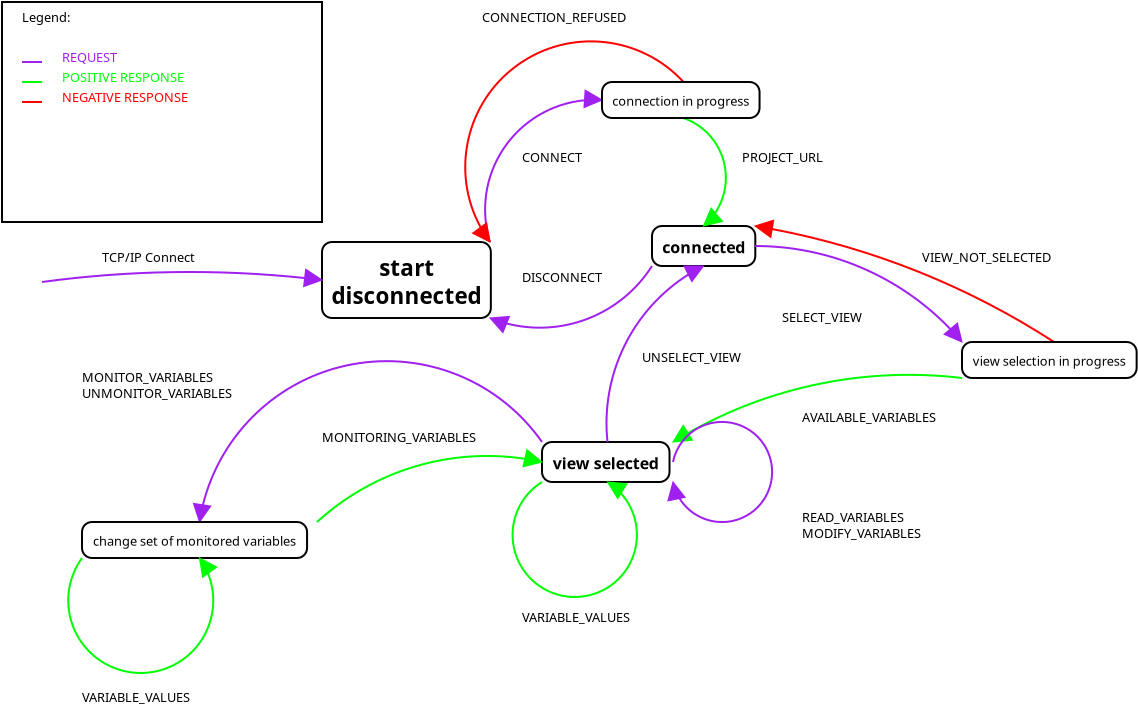 <?xml version="1.0" encoding="UTF-8"?>
<dia:diagram xmlns:dia="http://www.lysator.liu.se/~alla/dia/"><dia:layer name="Pozadí" visible="true"><dia:object type="UML - State" version="0" id="O0"><dia:attribute name="obj_pos"><dia:point val="2,5"/></dia:attribute><dia:attribute name="obj_bb"><dia:rectangle val="2,5;10.4,8.8"/></dia:attribute><dia:attribute name="elem_corner"><dia:point val="2,5"/></dia:attribute><dia:attribute name="elem_width"><dia:real val="8.4"/></dia:attribute><dia:attribute name="elem_height"><dia:real val="3.8"/></dia:attribute><dia:attribute name="text"><dia:composite type="text"><dia:attribute name="string"><dia:string>#start
disconnected#</dia:string></dia:attribute><dia:attribute name="font"><dia:font family="sans" style="80" name="Courier"/></dia:attribute><dia:attribute name="height"><dia:real val="1.4"/></dia:attribute><dia:attribute name="pos"><dia:point val="6.2,6.6"/></dia:attribute><dia:attribute name="color"><dia:color val="#000000"/></dia:attribute><dia:attribute name="alignment"><dia:enum val="1"/></dia:attribute></dia:composite></dia:attribute></dia:object><dia:object type="UML - State" version="0" id="O1"><dia:attribute name="obj_pos"><dia:point val="18.5,4.2"/></dia:attribute><dia:attribute name="obj_bb"><dia:rectangle val="18.5,4.2;23.65,6.2"/></dia:attribute><dia:attribute name="elem_corner"><dia:point val="18.5,4.2"/></dia:attribute><dia:attribute name="elem_width"><dia:real val="5.15"/></dia:attribute><dia:attribute name="elem_height"><dia:real val="2"/></dia:attribute><dia:attribute name="text"><dia:composite type="text"><dia:attribute name="string"><dia:string>#connected#</dia:string></dia:attribute><dia:attribute name="font"><dia:font family="sans" style="80" name="Courier"/></dia:attribute><dia:attribute name="height"><dia:real val="1"/></dia:attribute><dia:attribute name="pos"><dia:point val="21.075,5.55"/></dia:attribute><dia:attribute name="color"><dia:color val="#000000"/></dia:attribute><dia:attribute name="alignment"><dia:enum val="1"/></dia:attribute></dia:composite></dia:attribute></dia:object><dia:object type="UML - State" version="0" id="O2"><dia:attribute name="obj_pos"><dia:point val="13,15"/></dia:attribute><dia:attribute name="obj_bb"><dia:rectangle val="13,15;19.55,17"/></dia:attribute><dia:attribute name="elem_corner"><dia:point val="13,15"/></dia:attribute><dia:attribute name="elem_width"><dia:real val="6.55"/></dia:attribute><dia:attribute name="elem_height"><dia:real val="2"/></dia:attribute><dia:attribute name="text"><dia:composite type="text"><dia:attribute name="string"><dia:string>#view selected#</dia:string></dia:attribute><dia:attribute name="font"><dia:font family="sans" style="80" name="Courier"/></dia:attribute><dia:attribute name="height"><dia:real val="1"/></dia:attribute><dia:attribute name="pos"><dia:point val="16.275,16.35"/></dia:attribute><dia:attribute name="color"><dia:color val="#000000"/></dia:attribute><dia:attribute name="alignment"><dia:enum val="1"/></dia:attribute></dia:composite></dia:attribute></dia:object><dia:object type="Standard - Arc" version="0" id="O3"><dia:attribute name="obj_pos"><dia:point val="10.4,5"/></dia:attribute><dia:attribute name="obj_bb"><dia:rectangle val="10.105,-2.161;16.659,5.07"/></dia:attribute><dia:attribute name="conn_endpoints"><dia:point val="10.4,5"/><dia:point val="16,-2.1"/></dia:attribute><dia:attribute name="arc_color"><dia:color val="#a020f0"/></dia:attribute><dia:attribute name="curve_distance"><dia:real val="-2.376"/></dia:attribute><dia:attribute name="end_arrow"><dia:enum val="3"/></dia:attribute><dia:attribute name="end_arrow_length"><dia:real val="0.8"/></dia:attribute><dia:attribute name="end_arrow_width"><dia:real val="0.8"/></dia:attribute><dia:connections><dia:connection handle="0" to="O0" connection="2"/><dia:connection handle="1" to="O33" connection="3"/></dia:connections></dia:object><dia:object type="Standard - Arc" version="0" id="O4"><dia:attribute name="obj_pos"><dia:point val="18.5,6.2"/></dia:attribute><dia:attribute name="obj_bb"><dia:rectangle val="10.108,6.137;18.563,9.334"/></dia:attribute><dia:attribute name="conn_endpoints"><dia:point val="18.5,6.2"/><dia:point val="10.4,8.8"/></dia:attribute><dia:attribute name="arc_color"><dia:color val="#a020f0"/></dia:attribute><dia:attribute name="curve_distance"><dia:real val="-1.54"/></dia:attribute><dia:attribute name="end_arrow"><dia:enum val="3"/></dia:attribute><dia:attribute name="end_arrow_length"><dia:real val="0.8"/></dia:attribute><dia:attribute name="end_arrow_width"><dia:real val="0.8"/></dia:attribute><dia:connections><dia:connection handle="0" to="O1" connection="5"/><dia:connection handle="1" to="O0" connection="7"/></dia:connections></dia:object><dia:object type="Standard - Arc" version="0" id="O5"><dia:attribute name="obj_pos"><dia:point val="23.65,5.2"/></dia:attribute><dia:attribute name="obj_bb"><dia:rectangle val="23.584,5.15;34.382,10.747"/></dia:attribute><dia:attribute name="conn_endpoints"><dia:point val="23.65,5.2"/><dia:point val="34,10"/></dia:attribute><dia:attribute name="arc_color"><dia:color val="#a020f0"/></dia:attribute><dia:attribute name="curve_distance"><dia:real val="-1.262"/></dia:attribute><dia:attribute name="end_arrow"><dia:enum val="3"/></dia:attribute><dia:attribute name="end_arrow_length"><dia:real val="0.8"/></dia:attribute><dia:attribute name="end_arrow_width"><dia:real val="0.8"/></dia:attribute><dia:connections><dia:connection handle="0" to="O1" connection="4"/><dia:connection handle="1" to="O35" connection="0"/></dia:connections></dia:object><dia:object type="Standard - Arc" version="0" id="O6"><dia:attribute name="obj_pos"><dia:point val="16.275,15"/></dia:attribute><dia:attribute name="obj_bb"><dia:rectangle val="16.175,5.773;21.801,15.068"/></dia:attribute><dia:attribute name="conn_endpoints"><dia:point val="16.275,15"/><dia:point val="21.075,6.2"/></dia:attribute><dia:attribute name="arc_color"><dia:color val="#a020f0"/></dia:attribute><dia:attribute name="curve_distance"><dia:real val="-1.567"/></dia:attribute><dia:attribute name="end_arrow"><dia:enum val="3"/></dia:attribute><dia:attribute name="end_arrow_length"><dia:real val="0.8"/></dia:attribute><dia:attribute name="end_arrow_width"><dia:real val="0.8"/></dia:attribute><dia:connections><dia:connection handle="0" to="O2" connection="1"/><dia:connection handle="1" to="O1" connection="6"/></dia:connections></dia:object><dia:object type="Standard - Text" version="0" id="O7"><dia:attribute name="obj_pos"><dia:point val="12,1"/></dia:attribute><dia:attribute name="obj_bb"><dia:rectangle val="12,0.3;15.05,1.3"/></dia:attribute><dia:attribute name="text"><dia:composite type="text"><dia:attribute name="string"><dia:string>#CONNECT#</dia:string></dia:attribute><dia:attribute name="font"><dia:font family="sans" style="0" name="Courier"/></dia:attribute><dia:attribute name="height"><dia:real val="0.8"/></dia:attribute><dia:attribute name="pos"><dia:point val="12,1"/></dia:attribute><dia:attribute name="color"><dia:color val="#000000"/></dia:attribute><dia:attribute name="alignment"><dia:enum val="0"/></dia:attribute></dia:composite></dia:attribute></dia:object><dia:object type="Standard - Text" version="0" id="O8"><dia:attribute name="obj_pos"><dia:point val="12,7"/></dia:attribute><dia:attribute name="obj_bb"><dia:rectangle val="12,6.3;16.15,7.3"/></dia:attribute><dia:attribute name="text"><dia:composite type="text"><dia:attribute name="string"><dia:string>#DISCONNECT#</dia:string></dia:attribute><dia:attribute name="font"><dia:font family="sans" style="0" name="Courier"/></dia:attribute><dia:attribute name="height"><dia:real val="0.8"/></dia:attribute><dia:attribute name="pos"><dia:point val="12,7"/></dia:attribute><dia:attribute name="color"><dia:color val="#000000"/></dia:attribute><dia:attribute name="alignment"><dia:enum val="0"/></dia:attribute></dia:composite></dia:attribute></dia:object><dia:object type="Standard - Arc" version="0" id="O9"><dia:attribute name="obj_pos"><dia:point val="20.075,-3"/></dia:attribute><dia:attribute name="obj_bb"><dia:rectangle val="9.113,-5.081;20.145,5.648"/></dia:attribute><dia:attribute name="conn_endpoints"><dia:point val="20.075,-3"/><dia:point val="10.4,5"/></dia:attribute><dia:attribute name="arc_color"><dia:color val="#ff0000"/></dia:attribute><dia:attribute name="curve_distance"><dia:real val="5.955"/></dia:attribute><dia:attribute name="end_arrow"><dia:enum val="3"/></dia:attribute><dia:attribute name="end_arrow_length"><dia:real val="0.8"/></dia:attribute><dia:attribute name="end_arrow_width"><dia:real val="0.8"/></dia:attribute><dia:connections><dia:connection handle="0" to="O33" connection="1"/><dia:connection handle="1" to="O0" connection="2"/></dia:connections></dia:object><dia:object type="Standard - Text" version="0" id="O10"><dia:attribute name="obj_pos"><dia:point val="10,-6"/></dia:attribute><dia:attribute name="obj_bb"><dia:rectangle val="10,-6.7;17.5,-5.7"/></dia:attribute><dia:attribute name="text"><dia:composite type="text"><dia:attribute name="string"><dia:string>#CONNECTION_REFUSED#</dia:string></dia:attribute><dia:attribute name="font"><dia:font family="sans" style="0" name="Courier"/></dia:attribute><dia:attribute name="height"><dia:real val="0.8"/></dia:attribute><dia:attribute name="pos"><dia:point val="10,-6"/></dia:attribute><dia:attribute name="color"><dia:color val="#000000"/></dia:attribute><dia:attribute name="alignment"><dia:enum val="0"/></dia:attribute></dia:composite></dia:attribute></dia:object><dia:object type="Standard - Text" version="0" id="O11"><dia:attribute name="obj_pos"><dia:point val="1.95,-5.936"/></dia:attribute><dia:attribute name="obj_bb"><dia:rectangle val="1.95,-6.636;1.95,-5.636"/></dia:attribute><dia:attribute name="text"><dia:composite type="text"><dia:attribute name="string"><dia:string>##</dia:string></dia:attribute><dia:attribute name="font"><dia:font family="sans" style="0" name="Courier"/></dia:attribute><dia:attribute name="height"><dia:real val="0.8"/></dia:attribute><dia:attribute name="pos"><dia:point val="1.95,-5.936"/></dia:attribute><dia:attribute name="color"><dia:color val="#000000"/></dia:attribute><dia:attribute name="alignment"><dia:enum val="0"/></dia:attribute></dia:composite></dia:attribute></dia:object><dia:object type="Standard - Box" version="0" id="O12"><dia:attribute name="obj_pos"><dia:point val="-14,-7"/></dia:attribute><dia:attribute name="obj_bb"><dia:rectangle val="-14.05,-7.05;2.05,4.05"/></dia:attribute><dia:attribute name="elem_corner"><dia:point val="-14,-7"/></dia:attribute><dia:attribute name="elem_width"><dia:real val="16"/></dia:attribute><dia:attribute name="elem_height"><dia:real val="11"/></dia:attribute><dia:attribute name="show_background"><dia:boolean val="true"/></dia:attribute></dia:object><dia:object type="Standard - Text" version="0" id="O13"><dia:attribute name="obj_pos"><dia:point val="-11,-4"/></dia:attribute><dia:attribute name="obj_bb"><dia:rectangle val="-11,-4.7;-8.1,-3.7"/></dia:attribute><dia:attribute name="text"><dia:composite type="text"><dia:attribute name="string"><dia:string>#REQUEST#</dia:string></dia:attribute><dia:attribute name="font"><dia:font family="sans" style="0" name="Courier"/></dia:attribute><dia:attribute name="height"><dia:real val="0.8"/></dia:attribute><dia:attribute name="pos"><dia:point val="-11,-4"/></dia:attribute><dia:attribute name="color"><dia:color val="#a020f0"/></dia:attribute><dia:attribute name="alignment"><dia:enum val="0"/></dia:attribute></dia:composite></dia:attribute></dia:object><dia:object type="Standard - Text" version="0" id="O14"><dia:attribute name="obj_pos"><dia:point val="-11,-3"/></dia:attribute><dia:attribute name="obj_bb"><dia:rectangle val="-11,-3.7;-4.5,-2.7"/></dia:attribute><dia:attribute name="text"><dia:composite type="text"><dia:attribute name="string"><dia:string>#POSITIVE RESPONSE#</dia:string></dia:attribute><dia:attribute name="font"><dia:font family="sans" style="0" name="Courier"/></dia:attribute><dia:attribute name="height"><dia:real val="0.8"/></dia:attribute><dia:attribute name="pos"><dia:point val="-11,-3"/></dia:attribute><dia:attribute name="color"><dia:color val="#00ff00"/></dia:attribute><dia:attribute name="alignment"><dia:enum val="0"/></dia:attribute></dia:composite></dia:attribute></dia:object><dia:object type="Standard - Text" version="0" id="O15"><dia:attribute name="obj_pos"><dia:point val="-11,-2"/></dia:attribute><dia:attribute name="obj_bb"><dia:rectangle val="-11,-2.7;-4.4,-1.7"/></dia:attribute><dia:attribute name="text"><dia:composite type="text"><dia:attribute name="string"><dia:string>#NEGATIVE RESPONSE#</dia:string></dia:attribute><dia:attribute name="font"><dia:font family="sans" style="0" name="Courier"/></dia:attribute><dia:attribute name="height"><dia:real val="0.8"/></dia:attribute><dia:attribute name="pos"><dia:point val="-11,-2"/></dia:attribute><dia:attribute name="color"><dia:color val="#ff0000"/></dia:attribute><dia:attribute name="alignment"><dia:enum val="0"/></dia:attribute></dia:composite></dia:attribute></dia:object><dia:object type="Standard - Arc" version="0" id="O16"><dia:attribute name="obj_pos"><dia:point val="20.075,-1.2"/></dia:attribute><dia:attribute name="obj_bb"><dia:rectangle val="20.017,-1.258;22.242,4.395"/></dia:attribute><dia:attribute name="conn_endpoints"><dia:point val="20.075,-1.2"/><dia:point val="21.075,4.2"/></dia:attribute><dia:attribute name="arc_color"><dia:color val="#00ff00"/></dia:attribute><dia:attribute name="curve_distance"><dia:real val="-1.591"/></dia:attribute><dia:attribute name="end_arrow"><dia:enum val="3"/></dia:attribute><dia:attribute name="end_arrow_length"><dia:real val="0.8"/></dia:attribute><dia:attribute name="end_arrow_width"><dia:real val="0.8"/></dia:attribute><dia:connections><dia:connection handle="0" to="O33" connection="6"/><dia:connection handle="1" to="O1" connection="1"/></dia:connections></dia:object><dia:object type="Standard - Text" version="0" id="O17"><dia:attribute name="obj_pos"><dia:point val="23,1"/></dia:attribute><dia:attribute name="obj_bb"><dia:rectangle val="23,0.278;27.372,1.345"/></dia:attribute><dia:attribute name="text"><dia:composite type="text"><dia:attribute name="string"><dia:string>#PROJECT_URL#</dia:string></dia:attribute><dia:attribute name="font"><dia:font family="sans" style="0" name="Courier"/></dia:attribute><dia:attribute name="height"><dia:real val="0.8"/></dia:attribute><dia:attribute name="pos"><dia:point val="23,1"/></dia:attribute><dia:attribute name="color"><dia:color val="#000000"/></dia:attribute><dia:attribute name="alignment"><dia:enum val="0"/></dia:attribute></dia:composite></dia:attribute></dia:object><dia:object type="Standard - Line" version="0" id="O18"><dia:attribute name="obj_pos"><dia:point val="-13,-4"/></dia:attribute><dia:attribute name="obj_bb"><dia:rectangle val="-13.05,-4.05;-11.95,-3.95"/></dia:attribute><dia:attribute name="conn_endpoints"><dia:point val="-13,-4"/><dia:point val="-12,-4"/></dia:attribute><dia:attribute name="numcp"><dia:int val="1"/></dia:attribute><dia:attribute name="line_color"><dia:color val="#a020f0"/></dia:attribute></dia:object><dia:object type="Standard - Line" version="0" id="O19"><dia:attribute name="obj_pos"><dia:point val="-13,-3"/></dia:attribute><dia:attribute name="obj_bb"><dia:rectangle val="-13.05,-3.05;-11.95,-2.95"/></dia:attribute><dia:attribute name="conn_endpoints"><dia:point val="-13,-3"/><dia:point val="-12,-3"/></dia:attribute><dia:attribute name="numcp"><dia:int val="1"/></dia:attribute><dia:attribute name="line_color"><dia:color val="#00ff00"/></dia:attribute></dia:object><dia:object type="Standard - Line" version="0" id="O20"><dia:attribute name="obj_pos"><dia:point val="-13,-2"/></dia:attribute><dia:attribute name="obj_bb"><dia:rectangle val="-13.05,-2.05;-11.95,-1.95"/></dia:attribute><dia:attribute name="conn_endpoints"><dia:point val="-13,-2"/><dia:point val="-12,-2"/></dia:attribute><dia:attribute name="numcp"><dia:int val="1"/></dia:attribute><dia:attribute name="line_color"><dia:color val="#ff0000"/></dia:attribute></dia:object><dia:object type="Standard - Text" version="0" id="O21"><dia:attribute name="obj_pos"><dia:point val="25,9"/></dia:attribute><dia:attribute name="obj_bb"><dia:rectangle val="25,8.277;29.473,9.345"/></dia:attribute><dia:attribute name="text"><dia:composite type="text"><dia:attribute name="string"><dia:string>#SELECT_VIEW#</dia:string></dia:attribute><dia:attribute name="font"><dia:font family="sans" style="0" name="Courier"/></dia:attribute><dia:attribute name="height"><dia:real val="0.8"/></dia:attribute><dia:attribute name="pos"><dia:point val="25,9"/></dia:attribute><dia:attribute name="color"><dia:color val="#000000"/></dia:attribute><dia:attribute name="alignment"><dia:enum val="0"/></dia:attribute></dia:composite></dia:attribute></dia:object><dia:object type="Standard - Text" version="0" id="O22"><dia:attribute name="obj_pos"><dia:point val="18,11"/></dia:attribute><dia:attribute name="obj_bb"><dia:rectangle val="18,10.277;23.372,11.345"/></dia:attribute><dia:attribute name="text"><dia:composite type="text"><dia:attribute name="string"><dia:string>#UNSELECT_VIEW#</dia:string></dia:attribute><dia:attribute name="font"><dia:font family="sans" style="0" name="Courier"/></dia:attribute><dia:attribute name="height"><dia:real val="0.8"/></dia:attribute><dia:attribute name="pos"><dia:point val="18,11"/></dia:attribute><dia:attribute name="color"><dia:color val="#000000"/></dia:attribute><dia:attribute name="alignment"><dia:enum val="0"/></dia:attribute></dia:composite></dia:attribute></dia:object><dia:object type="Standard - Arc" version="0" id="O23"><dia:attribute name="obj_pos"><dia:point val="38.6,10"/></dia:attribute><dia:attribute name="obj_bb"><dia:rectangle val="23.314,3.436;38.665,10.065"/></dia:attribute><dia:attribute name="conn_endpoints"><dia:point val="38.6,10"/><dia:point val="23.65,4.2"/></dia:attribute><dia:attribute name="arc_color"><dia:color val="#ff0000"/></dia:attribute><dia:attribute name="curve_distance"><dia:real val="0.826"/></dia:attribute><dia:attribute name="end_arrow"><dia:enum val="3"/></dia:attribute><dia:attribute name="end_arrow_length"><dia:real val="0.8"/></dia:attribute><dia:attribute name="end_arrow_width"><dia:real val="0.8"/></dia:attribute><dia:connections><dia:connection handle="0" to="O35" connection="1"/><dia:connection handle="1" to="O1" connection="2"/></dia:connections></dia:object><dia:object type="Standard - Text" version="0" id="O24"><dia:attribute name="obj_pos"><dia:point val="32,6"/></dia:attribute><dia:attribute name="obj_bb"><dia:rectangle val="32,5.277;39.023,6.345"/></dia:attribute><dia:attribute name="text"><dia:composite type="text"><dia:attribute name="string"><dia:string>#VIEW_NOT_SELECTED#</dia:string></dia:attribute><dia:attribute name="font"><dia:font family="sans" style="0" name="Courier"/></dia:attribute><dia:attribute name="height"><dia:real val="0.8"/></dia:attribute><dia:attribute name="pos"><dia:point val="32,6"/></dia:attribute><dia:attribute name="color"><dia:color val="#000000"/></dia:attribute><dia:attribute name="alignment"><dia:enum val="0"/></dia:attribute></dia:composite></dia:attribute></dia:object><dia:object type="Standard - Arc" version="0" id="O25"><dia:attribute name="obj_pos"><dia:point val="34,11.8"/></dia:attribute><dia:attribute name="obj_bb"><dia:rectangle val="19.328,11.591;34.06,15.792"/></dia:attribute><dia:attribute name="conn_endpoints"><dia:point val="34,11.8"/><dia:point val="19.55,15"/></dia:attribute><dia:attribute name="arc_color"><dia:color val="#00ff00"/></dia:attribute><dia:attribute name="curve_distance"><dia:real val="1.259"/></dia:attribute><dia:attribute name="end_arrow"><dia:enum val="3"/></dia:attribute><dia:attribute name="end_arrow_length"><dia:real val="0.8"/></dia:attribute><dia:attribute name="end_arrow_width"><dia:real val="0.8"/></dia:attribute><dia:connections><dia:connection handle="0" to="O35" connection="5"/><dia:connection handle="1" to="O2" connection="2"/></dia:connections></dia:object><dia:object type="Standard - Text" version="0" id="O26"><dia:attribute name="obj_pos"><dia:point val="26,14"/></dia:attribute><dia:attribute name="obj_bb"><dia:rectangle val="26,13.3;33.15,14.3"/></dia:attribute><dia:attribute name="text"><dia:composite type="text"><dia:attribute name="string"><dia:string>#AVAILABLE_VARIABLES#</dia:string></dia:attribute><dia:attribute name="font"><dia:font family="sans" style="0" name="Courier"/></dia:attribute><dia:attribute name="height"><dia:real val="0.8"/></dia:attribute><dia:attribute name="pos"><dia:point val="26,14"/></dia:attribute><dia:attribute name="color"><dia:color val="#000000"/></dia:attribute><dia:attribute name="alignment"><dia:enum val="0"/></dia:attribute></dia:composite></dia:attribute></dia:object><dia:object type="Standard - Text" version="0" id="O27"><dia:attribute name="obj_pos"><dia:point val="-6,0"/></dia:attribute><dia:attribute name="obj_bb"><dia:rectangle val="-6,-0.7;-6,0.3"/></dia:attribute><dia:attribute name="text"><dia:composite type="text"><dia:attribute name="string"><dia:string>##</dia:string></dia:attribute><dia:attribute name="font"><dia:font family="sans" style="0" name="Courier"/></dia:attribute><dia:attribute name="height"><dia:real val="0.8"/></dia:attribute><dia:attribute name="pos"><dia:point val="-6,0"/></dia:attribute><dia:attribute name="color"><dia:color val="#000000"/></dia:attribute><dia:attribute name="alignment"><dia:enum val="0"/></dia:attribute></dia:composite></dia:attribute></dia:object><dia:object type="Standard - Text" version="0" id="O28"><dia:attribute name="obj_pos"><dia:point val="-13,-6"/></dia:attribute><dia:attribute name="obj_bb"><dia:rectangle val="-13,-6.7;-10.4,-5.7"/></dia:attribute><dia:attribute name="text"><dia:composite type="text"><dia:attribute name="string"><dia:string>#Legend:#</dia:string></dia:attribute><dia:attribute name="font"><dia:font family="sans" style="0" name="Courier"/></dia:attribute><dia:attribute name="height"><dia:real val="0.8"/></dia:attribute><dia:attribute name="pos"><dia:point val="-13,-6"/></dia:attribute><dia:attribute name="color"><dia:color val="#000000"/></dia:attribute><dia:attribute name="alignment"><dia:enum val="0"/></dia:attribute></dia:composite></dia:attribute></dia:object><dia:object type="Standard - Arc" version="0" id="O29"><dia:attribute name="obj_pos"><dia:point val="13,15"/></dia:attribute><dia:attribute name="obj_bb"><dia:rectangle val="-4.356,10.908;13.06,19.79"/></dia:attribute><dia:attribute name="conn_endpoints"><dia:point val="13,15"/><dia:point val="-4.125,19"/></dia:attribute><dia:attribute name="arc_color"><dia:color val="#a020f0"/></dia:attribute><dia:attribute name="curve_distance"><dia:real val="5.95"/></dia:attribute><dia:attribute name="end_arrow"><dia:enum val="3"/></dia:attribute><dia:attribute name="end_arrow_length"><dia:real val="0.8"/></dia:attribute><dia:attribute name="end_arrow_width"><dia:real val="0.8"/></dia:attribute><dia:connections><dia:connection handle="0" to="O2" connection="0"/><dia:connection handle="1" to="O34" connection="1"/></dia:connections></dia:object><dia:object type="Standard - Text" version="0" id="O30"><dia:attribute name="obj_pos"><dia:point val="-10,12"/></dia:attribute><dia:attribute name="obj_bb"><dia:rectangle val="-10,11.3;-2.35,13.1"/></dia:attribute><dia:attribute name="text"><dia:composite type="text"><dia:attribute name="string"><dia:string>#MONITOR_VARIABLES
UNMONITOR_VARIABLES#</dia:string></dia:attribute><dia:attribute name="font"><dia:font family="sans" style="0" name="Courier"/></dia:attribute><dia:attribute name="height"><dia:real val="0.8"/></dia:attribute><dia:attribute name="pos"><dia:point val="-10,12"/></dia:attribute><dia:attribute name="color"><dia:color val="#000000"/></dia:attribute><dia:attribute name="alignment"><dia:enum val="0"/></dia:attribute></dia:composite></dia:attribute></dia:object><dia:object type="Standard - Arc" version="0" id="O31"><dia:attribute name="obj_pos"><dia:point val="1.75,19"/></dia:attribute><dia:attribute name="obj_bb"><dia:rectangle val="1.689,15.648;13.254,19.061"/></dia:attribute><dia:attribute name="conn_endpoints"><dia:point val="1.75,19"/><dia:point val="13,16"/></dia:attribute><dia:attribute name="arc_color"><dia:color val="#00ff00"/></dia:attribute><dia:attribute name="curve_distance"><dia:real val="-1.424"/></dia:attribute><dia:attribute name="end_arrow"><dia:enum val="3"/></dia:attribute><dia:attribute name="end_arrow_length"><dia:real val="0.8"/></dia:attribute><dia:attribute name="end_arrow_width"><dia:real val="0.8"/></dia:attribute><dia:connections><dia:connection handle="0" to="O34" connection="2"/><dia:connection handle="1" to="O2" connection="3"/></dia:connections></dia:object><dia:object type="Standard - Text" version="0" id="O32"><dia:attribute name="obj_pos"><dia:point val="2,15"/></dia:attribute><dia:attribute name="obj_bb"><dia:rectangle val="2,14.3;9.9,15.3"/></dia:attribute><dia:attribute name="text"><dia:composite type="text"><dia:attribute name="string"><dia:string>#MONITORING_VARIABLES#</dia:string></dia:attribute><dia:attribute name="font"><dia:font family="sans" style="0" name="Courier"/></dia:attribute><dia:attribute name="height"><dia:real val="0.8"/></dia:attribute><dia:attribute name="pos"><dia:point val="2,15"/></dia:attribute><dia:attribute name="color"><dia:color val="#000000"/></dia:attribute><dia:attribute name="alignment"><dia:enum val="0"/></dia:attribute></dia:composite></dia:attribute></dia:object><dia:object type="UML - State" version="0" id="O33"><dia:attribute name="obj_pos"><dia:point val="16,-3"/></dia:attribute><dia:attribute name="obj_bb"><dia:rectangle val="16,-3;24.15,-1.2"/></dia:attribute><dia:attribute name="elem_corner"><dia:point val="16,-3"/></dia:attribute><dia:attribute name="elem_width"><dia:real val="8.15"/></dia:attribute><dia:attribute name="elem_height"><dia:real val="1.8"/></dia:attribute><dia:attribute name="text"><dia:composite type="text"><dia:attribute name="string"><dia:string>#connection in progress#</dia:string></dia:attribute><dia:attribute name="font"><dia:font family="sans" style="0" name="Courier"/></dia:attribute><dia:attribute name="height"><dia:real val="0.8"/></dia:attribute><dia:attribute name="pos"><dia:point val="20.075,-1.8"/></dia:attribute><dia:attribute name="color"><dia:color val="#000000"/></dia:attribute><dia:attribute name="alignment"><dia:enum val="1"/></dia:attribute></dia:composite></dia:attribute></dia:object><dia:object type="UML - State" version="0" id="O34"><dia:attribute name="obj_pos"><dia:point val="-10,19"/></dia:attribute><dia:attribute name="obj_bb"><dia:rectangle val="-10,19;1.75,20.8"/></dia:attribute><dia:attribute name="elem_corner"><dia:point val="-10,19"/></dia:attribute><dia:attribute name="elem_width"><dia:real val="11.75"/></dia:attribute><dia:attribute name="elem_height"><dia:real val="1.8"/></dia:attribute><dia:attribute name="text"><dia:composite type="text"><dia:attribute name="string"><dia:string>#change set of monitored variables#</dia:string></dia:attribute><dia:attribute name="font"><dia:font family="sans" style="0" name="Courier"/></dia:attribute><dia:attribute name="height"><dia:real val="0.8"/></dia:attribute><dia:attribute name="pos"><dia:point val="-4.125,20.2"/></dia:attribute><dia:attribute name="color"><dia:color val="#000000"/></dia:attribute><dia:attribute name="alignment"><dia:enum val="1"/></dia:attribute></dia:composite></dia:attribute></dia:object><dia:object type="UML - State" version="0" id="O35"><dia:attribute name="obj_pos"><dia:point val="34,10"/></dia:attribute><dia:attribute name="obj_bb"><dia:rectangle val="34,10;43.2,11.8"/></dia:attribute><dia:attribute name="elem_corner"><dia:point val="34,10"/></dia:attribute><dia:attribute name="elem_width"><dia:real val="9.2"/></dia:attribute><dia:attribute name="elem_height"><dia:real val="1.8"/></dia:attribute><dia:attribute name="text"><dia:composite type="text"><dia:attribute name="string"><dia:string>#view selection in progress#</dia:string></dia:attribute><dia:attribute name="font"><dia:font family="sans" style="0" name="Courier"/></dia:attribute><dia:attribute name="height"><dia:real val="0.8"/></dia:attribute><dia:attribute name="pos"><dia:point val="38.6,11.2"/></dia:attribute><dia:attribute name="color"><dia:color val="#000000"/></dia:attribute><dia:attribute name="alignment"><dia:enum val="1"/></dia:attribute></dia:composite></dia:attribute></dia:object><dia:object type="Standard - Arc" version="0" id="O36"><dia:attribute name="obj_pos"><dia:point val="19.55,16"/></dia:attribute><dia:attribute name="obj_bb"><dia:rectangle val="18.75,13.947;24.556,19.053"/></dia:attribute><dia:attribute name="conn_endpoints"><dia:point val="19.55,16"/><dia:point val="19.55,17"/></dia:attribute><dia:attribute name="arc_color"><dia:color val="#a020f0"/></dia:attribute><dia:attribute name="curve_distance"><dia:real val="-4.956"/></dia:attribute><dia:attribute name="end_arrow"><dia:enum val="3"/></dia:attribute><dia:attribute name="end_arrow_length"><dia:real val="0.8"/></dia:attribute><dia:attribute name="end_arrow_width"><dia:real val="0.8"/></dia:attribute><dia:connections><dia:connection handle="0" to="O2" connection="4"/><dia:connection handle="1" to="O2" connection="7"/></dia:connections></dia:object><dia:object type="Standard - Text" version="0" id="O37"><dia:attribute name="obj_pos"><dia:point val="26,19"/></dia:attribute><dia:attribute name="obj_bb"><dia:rectangle val="26,18.3;32.2,20.1"/></dia:attribute><dia:attribute name="text"><dia:composite type="text"><dia:attribute name="string"><dia:string>#READ_VARIABLES
MODIFY_VARIABLES#</dia:string></dia:attribute><dia:attribute name="font"><dia:font family="sans" style="0" name="Courier"/></dia:attribute><dia:attribute name="height"><dia:real val="0.8"/></dia:attribute><dia:attribute name="pos"><dia:point val="26,19"/></dia:attribute><dia:attribute name="color"><dia:color val="#000000"/></dia:attribute><dia:attribute name="alignment"><dia:enum val="0"/></dia:attribute></dia:composite></dia:attribute></dia:object><dia:object type="Standard - Arc" version="0" id="O38"><dia:attribute name="obj_pos"><dia:point val="13,17"/></dia:attribute><dia:attribute name="obj_bb"><dia:rectangle val="11.479,16.2;17.796,22.8"/></dia:attribute><dia:attribute name="conn_endpoints"><dia:point val="13,17"/><dia:point val="16.275,17"/></dia:attribute><dia:attribute name="arc_color"><dia:color val="#00ff00"/></dia:attribute><dia:attribute name="curve_distance"><dia:real val="5.75"/></dia:attribute><dia:attribute name="end_arrow"><dia:enum val="3"/></dia:attribute><dia:attribute name="end_arrow_length"><dia:real val="0.8"/></dia:attribute><dia:attribute name="end_arrow_width"><dia:real val="0.8"/></dia:attribute><dia:connections><dia:connection handle="0" to="O2" connection="5"/><dia:connection handle="1" to="O2" connection="6"/></dia:connections></dia:object><dia:object type="Standard - Text" version="0" id="O39"><dia:attribute name="obj_pos"><dia:point val="12,24"/></dia:attribute><dia:attribute name="obj_bb"><dia:rectangle val="12,23.3;17.8,24.3"/></dia:attribute><dia:attribute name="text"><dia:composite type="text"><dia:attribute name="string"><dia:string>#VARIABLE_VALUES#</dia:string></dia:attribute><dia:attribute name="font"><dia:font family="sans" style="0" name="Courier"/></dia:attribute><dia:attribute name="height"><dia:real val="0.8"/></dia:attribute><dia:attribute name="pos"><dia:point val="12,24"/></dia:attribute><dia:attribute name="color"><dia:color val="#000000"/></dia:attribute><dia:attribute name="alignment"><dia:enum val="0"/></dia:attribute></dia:composite></dia:attribute></dia:object><dia:object type="Standard - Arc" version="0" id="O40"><dia:attribute name="obj_pos"><dia:point val="-10,20.8"/></dia:attribute><dia:attribute name="obj_bb"><dia:rectangle val="-10.738,20;-3.387,26.6"/></dia:attribute><dia:attribute name="conn_endpoints"><dia:point val="-10,20.8"/><dia:point val="-4.125,20.8"/></dia:attribute><dia:attribute name="arc_color"><dia:color val="#00ff00"/></dia:attribute><dia:attribute name="curve_distance"><dia:real val="5.75"/></dia:attribute><dia:attribute name="end_arrow"><dia:enum val="3"/></dia:attribute><dia:attribute name="end_arrow_length"><dia:real val="0.8"/></dia:attribute><dia:attribute name="end_arrow_width"><dia:real val="0.8"/></dia:attribute><dia:connections><dia:connection handle="0" to="O34" connection="5"/><dia:connection handle="1" to="O34" connection="6"/></dia:connections></dia:object><dia:object type="Standard - Text" version="0" id="O41"><dia:attribute name="obj_pos"><dia:point val="-10,28"/></dia:attribute><dia:attribute name="obj_bb"><dia:rectangle val="-10,27.3;-4.2,28.3"/></dia:attribute><dia:attribute name="text"><dia:composite type="text"><dia:attribute name="string"><dia:string>#VARIABLE_VALUES#</dia:string></dia:attribute><dia:attribute name="font"><dia:font family="sans" style="0" name="Courier"/></dia:attribute><dia:attribute name="height"><dia:real val="0.8"/></dia:attribute><dia:attribute name="pos"><dia:point val="-10,28"/></dia:attribute><dia:attribute name="color"><dia:color val="#000000"/></dia:attribute><dia:attribute name="alignment"><dia:enum val="0"/></dia:attribute></dia:composite></dia:attribute></dia:object><dia:object type="Standard - Arc" version="0" id="O42"><dia:attribute name="obj_pos"><dia:point val="-12,7"/></dia:attribute><dia:attribute name="obj_bb"><dia:rectangle val="-12.05,6.45;2.056,7.7"/></dia:attribute><dia:attribute name="conn_endpoints"><dia:point val="-12,7"/><dia:point val="2,6.9"/></dia:attribute><dia:attribute name="arc_color"><dia:color val="#a020f0"/></dia:attribute><dia:attribute name="curve_distance"><dia:real val="-0.449"/></dia:attribute><dia:attribute name="end_arrow"><dia:enum val="3"/></dia:attribute><dia:attribute name="end_arrow_length"><dia:real val="0.8"/></dia:attribute><dia:attribute name="end_arrow_width"><dia:real val="0.8"/></dia:attribute><dia:connections><dia:connection handle="1" to="O0" connection="3"/></dia:connections></dia:object><dia:object type="Standard - Text" version="0" id="O43"><dia:attribute name="obj_pos"><dia:point val="-9,6"/></dia:attribute><dia:attribute name="obj_bb"><dia:rectangle val="-9,5.3;-4.1,6.3"/></dia:attribute><dia:attribute name="text"><dia:composite type="text"><dia:attribute name="string"><dia:string>#TCP/IP Connect#</dia:string></dia:attribute><dia:attribute name="font"><dia:font family="sans" style="0" name="Courier"/></dia:attribute><dia:attribute name="height"><dia:real val="0.8"/></dia:attribute><dia:attribute name="pos"><dia:point val="-9,6"/></dia:attribute><dia:attribute name="color"><dia:color val="#000000"/></dia:attribute><dia:attribute name="alignment"><dia:enum val="0"/></dia:attribute></dia:composite></dia:attribute></dia:object></dia:layer></dia:diagram>
